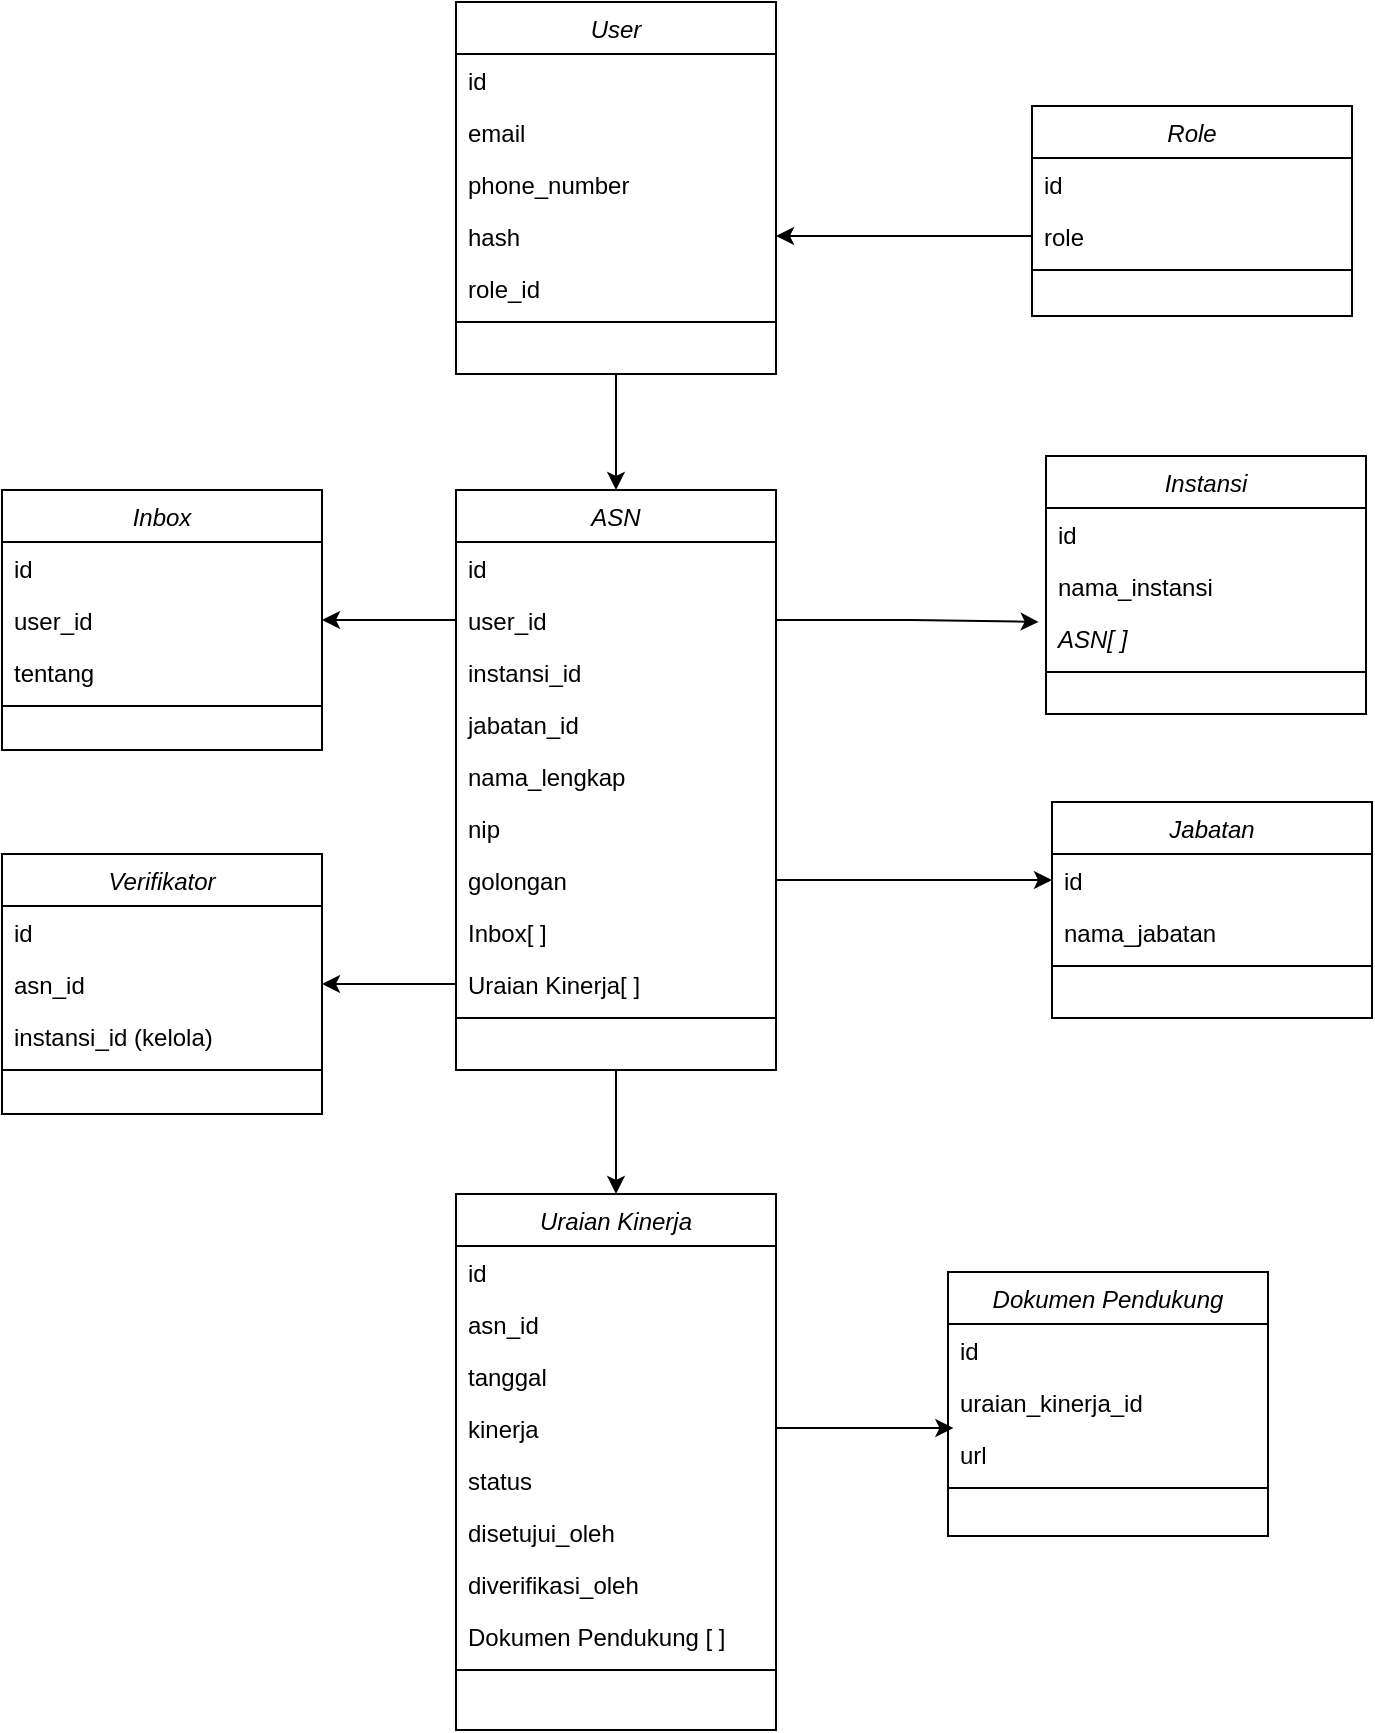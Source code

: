 <mxfile version="20.2.3" type="github">
  <diagram id="C5RBs43oDa-KdzZeNtuy" name="Page-1">
    <mxGraphModel dx="1880" dy="572" grid="0" gridSize="10" guides="1" tooltips="1" connect="1" arrows="1" fold="1" page="1" pageScale="1" pageWidth="827" pageHeight="1169" math="0" shadow="0">
      <root>
        <mxCell id="WIyWlLk6GJQsqaUBKTNV-0" />
        <mxCell id="WIyWlLk6GJQsqaUBKTNV-1" parent="WIyWlLk6GJQsqaUBKTNV-0" />
        <mxCell id="GMMMMJiVRLTbR4uVqP8N-80" style="edgeStyle=orthogonalEdgeStyle;rounded=0;orthogonalLoop=1;jettySize=auto;html=1;exitX=0.5;exitY=1;exitDx=0;exitDy=0;" edge="1" parent="WIyWlLk6GJQsqaUBKTNV-1" source="zkfFHV4jXpPFQw0GAbJ--0" target="GMMMMJiVRLTbR4uVqP8N-3">
          <mxGeometry relative="1" as="geometry">
            <mxPoint x="108" y="346" as="targetPoint" />
          </mxGeometry>
        </mxCell>
        <mxCell id="zkfFHV4jXpPFQw0GAbJ--0" value="User" style="swimlane;fontStyle=2;align=center;verticalAlign=top;childLayout=stackLayout;horizontal=1;startSize=26;horizontalStack=0;resizeParent=1;resizeLast=0;collapsible=1;marginBottom=0;rounded=0;shadow=0;strokeWidth=1;fillColor=none;" parent="WIyWlLk6GJQsqaUBKTNV-1" vertex="1">
          <mxGeometry x="32" y="147" width="160" height="186" as="geometry">
            <mxRectangle x="100" y="110" width="160" height="26" as="alternateBounds" />
          </mxGeometry>
        </mxCell>
        <mxCell id="zkfFHV4jXpPFQw0GAbJ--1" value="id" style="text;align=left;verticalAlign=top;spacingLeft=4;spacingRight=4;overflow=hidden;rotatable=0;points=[[0,0.5],[1,0.5]];portConstraint=eastwest;" parent="zkfFHV4jXpPFQw0GAbJ--0" vertex="1">
          <mxGeometry y="26" width="160" height="26" as="geometry" />
        </mxCell>
        <mxCell id="zkfFHV4jXpPFQw0GAbJ--2" value="email" style="text;align=left;verticalAlign=top;spacingLeft=4;spacingRight=4;overflow=hidden;rotatable=0;points=[[0,0.5],[1,0.5]];portConstraint=eastwest;rounded=0;shadow=0;html=0;" parent="zkfFHV4jXpPFQw0GAbJ--0" vertex="1">
          <mxGeometry y="52" width="160" height="26" as="geometry" />
        </mxCell>
        <mxCell id="GMMMMJiVRLTbR4uVqP8N-2" value="phone_number" style="text;align=left;verticalAlign=top;spacingLeft=4;spacingRight=4;overflow=hidden;rotatable=0;points=[[0,0.5],[1,0.5]];portConstraint=eastwest;rounded=0;shadow=0;html=0;" vertex="1" parent="zkfFHV4jXpPFQw0GAbJ--0">
          <mxGeometry y="78" width="160" height="26" as="geometry" />
        </mxCell>
        <mxCell id="GMMMMJiVRLTbR4uVqP8N-31" value="hash" style="text;align=left;verticalAlign=top;spacingLeft=4;spacingRight=4;overflow=hidden;rotatable=0;points=[[0,0.5],[1,0.5]];portConstraint=eastwest;rounded=0;shadow=0;html=0;" vertex="1" parent="zkfFHV4jXpPFQw0GAbJ--0">
          <mxGeometry y="104" width="160" height="26" as="geometry" />
        </mxCell>
        <mxCell id="GMMMMJiVRLTbR4uVqP8N-45" value="role_id" style="text;align=left;verticalAlign=top;spacingLeft=4;spacingRight=4;overflow=hidden;rotatable=0;points=[[0,0.5],[1,0.5]];portConstraint=eastwest;rounded=0;shadow=0;html=0;" vertex="1" parent="zkfFHV4jXpPFQw0GAbJ--0">
          <mxGeometry y="130" width="160" height="26" as="geometry" />
        </mxCell>
        <mxCell id="zkfFHV4jXpPFQw0GAbJ--4" value="" style="line;html=1;strokeWidth=1;align=left;verticalAlign=middle;spacingTop=-1;spacingLeft=3;spacingRight=3;rotatable=0;labelPosition=right;points=[];portConstraint=eastwest;" parent="zkfFHV4jXpPFQw0GAbJ--0" vertex="1">
          <mxGeometry y="156" width="160" height="8" as="geometry" />
        </mxCell>
        <mxCell id="GMMMMJiVRLTbR4uVqP8N-105" style="edgeStyle=orthogonalEdgeStyle;rounded=0;orthogonalLoop=1;jettySize=auto;html=1;exitX=0.5;exitY=1;exitDx=0;exitDy=0;" edge="1" parent="WIyWlLk6GJQsqaUBKTNV-1" source="GMMMMJiVRLTbR4uVqP8N-3" target="GMMMMJiVRLTbR4uVqP8N-13">
          <mxGeometry relative="1" as="geometry" />
        </mxCell>
        <mxCell id="GMMMMJiVRLTbR4uVqP8N-3" value="ASN" style="swimlane;fontStyle=2;align=center;verticalAlign=top;childLayout=stackLayout;horizontal=1;startSize=26;horizontalStack=0;resizeParent=1;resizeLast=0;collapsible=1;marginBottom=0;rounded=0;shadow=0;strokeWidth=1;fillColor=none;" vertex="1" parent="WIyWlLk6GJQsqaUBKTNV-1">
          <mxGeometry x="32" y="391" width="160" height="290" as="geometry">
            <mxRectangle x="100" y="110" width="160" height="26" as="alternateBounds" />
          </mxGeometry>
        </mxCell>
        <mxCell id="GMMMMJiVRLTbR4uVqP8N-4" value="id" style="text;align=left;verticalAlign=top;spacingLeft=4;spacingRight=4;overflow=hidden;rotatable=0;points=[[0,0.5],[1,0.5]];portConstraint=eastwest;" vertex="1" parent="GMMMMJiVRLTbR4uVqP8N-3">
          <mxGeometry y="26" width="160" height="26" as="geometry" />
        </mxCell>
        <mxCell id="GMMMMJiVRLTbR4uVqP8N-5" value="user_id" style="text;align=left;verticalAlign=top;spacingLeft=4;spacingRight=4;overflow=hidden;rotatable=0;points=[[0,0.5],[1,0.5]];portConstraint=eastwest;rounded=0;shadow=0;html=0;" vertex="1" parent="GMMMMJiVRLTbR4uVqP8N-3">
          <mxGeometry y="52" width="160" height="26" as="geometry" />
        </mxCell>
        <mxCell id="GMMMMJiVRLTbR4uVqP8N-29" value="instansi_id" style="text;align=left;verticalAlign=top;spacingLeft=4;spacingRight=4;overflow=hidden;rotatable=0;points=[[0,0.5],[1,0.5]];portConstraint=eastwest;rounded=0;shadow=0;html=0;" vertex="1" parent="GMMMMJiVRLTbR4uVqP8N-3">
          <mxGeometry y="78" width="160" height="26" as="geometry" />
        </mxCell>
        <mxCell id="GMMMMJiVRLTbR4uVqP8N-30" value="jabatan_id" style="text;align=left;verticalAlign=top;spacingLeft=4;spacingRight=4;overflow=hidden;rotatable=0;points=[[0,0.5],[1,0.5]];portConstraint=eastwest;rounded=0;shadow=0;html=0;" vertex="1" parent="GMMMMJiVRLTbR4uVqP8N-3">
          <mxGeometry y="104" width="160" height="26" as="geometry" />
        </mxCell>
        <mxCell id="GMMMMJiVRLTbR4uVqP8N-12" value="nama_lengkap" style="text;align=left;verticalAlign=top;spacingLeft=4;spacingRight=4;overflow=hidden;rotatable=0;points=[[0,0.5],[1,0.5]];portConstraint=eastwest;rounded=0;shadow=0;html=0;" vertex="1" parent="GMMMMJiVRLTbR4uVqP8N-3">
          <mxGeometry y="130" width="160" height="26" as="geometry" />
        </mxCell>
        <mxCell id="GMMMMJiVRLTbR4uVqP8N-6" value="nip" style="text;align=left;verticalAlign=top;spacingLeft=4;spacingRight=4;overflow=hidden;rotatable=0;points=[[0,0.5],[1,0.5]];portConstraint=eastwest;rounded=0;shadow=0;html=0;" vertex="1" parent="GMMMMJiVRLTbR4uVqP8N-3">
          <mxGeometry y="156" width="160" height="26" as="geometry" />
        </mxCell>
        <mxCell id="GMMMMJiVRLTbR4uVqP8N-10" value="golongan" style="text;align=left;verticalAlign=top;spacingLeft=4;spacingRight=4;overflow=hidden;rotatable=0;points=[[0,0.5],[1,0.5]];portConstraint=eastwest;rounded=0;shadow=0;html=0;" vertex="1" parent="GMMMMJiVRLTbR4uVqP8N-3">
          <mxGeometry y="182" width="160" height="26" as="geometry" />
        </mxCell>
        <mxCell id="GMMMMJiVRLTbR4uVqP8N-33" value="Inbox[ ]" style="text;align=left;verticalAlign=top;spacingLeft=4;spacingRight=4;overflow=hidden;rotatable=0;points=[[0,0.5],[1,0.5]];portConstraint=eastwest;rounded=0;shadow=0;html=0;" vertex="1" parent="GMMMMJiVRLTbR4uVqP8N-3">
          <mxGeometry y="208" width="160" height="26" as="geometry" />
        </mxCell>
        <mxCell id="GMMMMJiVRLTbR4uVqP8N-32" value="Uraian Kinerja[ ]" style="text;align=left;verticalAlign=top;spacingLeft=4;spacingRight=4;overflow=hidden;rotatable=0;points=[[0,0.5],[1,0.5]];portConstraint=eastwest;rounded=0;shadow=0;html=0;" vertex="1" parent="GMMMMJiVRLTbR4uVqP8N-3">
          <mxGeometry y="234" width="160" height="26" as="geometry" />
        </mxCell>
        <mxCell id="GMMMMJiVRLTbR4uVqP8N-8" value="" style="line;html=1;strokeWidth=1;align=left;verticalAlign=middle;spacingTop=-1;spacingLeft=3;spacingRight=3;rotatable=0;labelPosition=right;points=[];portConstraint=eastwest;" vertex="1" parent="GMMMMJiVRLTbR4uVqP8N-3">
          <mxGeometry y="260" width="160" height="8" as="geometry" />
        </mxCell>
        <mxCell id="GMMMMJiVRLTbR4uVqP8N-13" value="Uraian Kinerja" style="swimlane;fontStyle=2;align=center;verticalAlign=top;childLayout=stackLayout;horizontal=1;startSize=26;horizontalStack=0;resizeParent=1;resizeLast=0;collapsible=1;marginBottom=0;rounded=0;shadow=0;strokeWidth=1;fillColor=none;" vertex="1" parent="WIyWlLk6GJQsqaUBKTNV-1">
          <mxGeometry x="32" y="743" width="160" height="268" as="geometry">
            <mxRectangle x="100" y="110" width="160" height="26" as="alternateBounds" />
          </mxGeometry>
        </mxCell>
        <mxCell id="GMMMMJiVRLTbR4uVqP8N-14" value="id" style="text;align=left;verticalAlign=top;spacingLeft=4;spacingRight=4;overflow=hidden;rotatable=0;points=[[0,0.5],[1,0.5]];portConstraint=eastwest;" vertex="1" parent="GMMMMJiVRLTbR4uVqP8N-13">
          <mxGeometry y="26" width="160" height="26" as="geometry" />
        </mxCell>
        <mxCell id="GMMMMJiVRLTbR4uVqP8N-15" value="asn_id" style="text;align=left;verticalAlign=top;spacingLeft=4;spacingRight=4;overflow=hidden;rotatable=0;points=[[0,0.5],[1,0.5]];portConstraint=eastwest;rounded=0;shadow=0;html=0;" vertex="1" parent="GMMMMJiVRLTbR4uVqP8N-13">
          <mxGeometry y="52" width="160" height="26" as="geometry" />
        </mxCell>
        <mxCell id="GMMMMJiVRLTbR4uVqP8N-17" value="tanggal" style="text;align=left;verticalAlign=top;spacingLeft=4;spacingRight=4;overflow=hidden;rotatable=0;points=[[0,0.5],[1,0.5]];portConstraint=eastwest;rounded=0;shadow=0;html=0;" vertex="1" parent="GMMMMJiVRLTbR4uVqP8N-13">
          <mxGeometry y="78" width="160" height="26" as="geometry" />
        </mxCell>
        <mxCell id="GMMMMJiVRLTbR4uVqP8N-18" value="kinerja" style="text;align=left;verticalAlign=top;spacingLeft=4;spacingRight=4;overflow=hidden;rotatable=0;points=[[0,0.5],[1,0.5]];portConstraint=eastwest;rounded=0;shadow=0;html=0;" vertex="1" parent="GMMMMJiVRLTbR4uVqP8N-13">
          <mxGeometry y="104" width="160" height="26" as="geometry" />
        </mxCell>
        <mxCell id="GMMMMJiVRLTbR4uVqP8N-122" value="status" style="text;align=left;verticalAlign=top;spacingLeft=4;spacingRight=4;overflow=hidden;rotatable=0;points=[[0,0.5],[1,0.5]];portConstraint=eastwest;rounded=0;shadow=0;html=0;" vertex="1" parent="GMMMMJiVRLTbR4uVqP8N-13">
          <mxGeometry y="130" width="160" height="26" as="geometry" />
        </mxCell>
        <mxCell id="GMMMMJiVRLTbR4uVqP8N-123" value="disetujui_oleh" style="text;align=left;verticalAlign=top;spacingLeft=4;spacingRight=4;overflow=hidden;rotatable=0;points=[[0,0.5],[1,0.5]];portConstraint=eastwest;rounded=0;shadow=0;html=0;" vertex="1" parent="GMMMMJiVRLTbR4uVqP8N-13">
          <mxGeometry y="156" width="160" height="26" as="geometry" />
        </mxCell>
        <mxCell id="GMMMMJiVRLTbR4uVqP8N-120" value="diverifikasi_oleh" style="text;align=left;verticalAlign=top;spacingLeft=4;spacingRight=4;overflow=hidden;rotatable=0;points=[[0,0.5],[1,0.5]];portConstraint=eastwest;rounded=0;shadow=0;html=0;" vertex="1" parent="GMMMMJiVRLTbR4uVqP8N-13">
          <mxGeometry y="182" width="160" height="26" as="geometry" />
        </mxCell>
        <mxCell id="GMMMMJiVRLTbR4uVqP8N-19" value="Dokumen Pendukung [ ]" style="text;align=left;verticalAlign=top;spacingLeft=4;spacingRight=4;overflow=hidden;rotatable=0;points=[[0,0.5],[1,0.5]];portConstraint=eastwest;rounded=0;shadow=0;html=0;" vertex="1" parent="GMMMMJiVRLTbR4uVqP8N-13">
          <mxGeometry y="208" width="160" height="26" as="geometry" />
        </mxCell>
        <mxCell id="GMMMMJiVRLTbR4uVqP8N-21" value="" style="line;html=1;strokeWidth=1;align=left;verticalAlign=middle;spacingTop=-1;spacingLeft=3;spacingRight=3;rotatable=0;labelPosition=right;points=[];portConstraint=eastwest;" vertex="1" parent="GMMMMJiVRLTbR4uVqP8N-13">
          <mxGeometry y="234" width="160" height="8" as="geometry" />
        </mxCell>
        <mxCell id="GMMMMJiVRLTbR4uVqP8N-23" value="Instansi" style="swimlane;fontStyle=2;align=center;verticalAlign=top;childLayout=stackLayout;horizontal=1;startSize=26;horizontalStack=0;resizeParent=1;resizeLast=0;collapsible=1;marginBottom=0;rounded=0;shadow=0;strokeWidth=1;fillColor=none;" vertex="1" parent="WIyWlLk6GJQsqaUBKTNV-1">
          <mxGeometry x="327" y="374" width="160" height="129" as="geometry">
            <mxRectangle x="100" y="110" width="160" height="26" as="alternateBounds" />
          </mxGeometry>
        </mxCell>
        <mxCell id="GMMMMJiVRLTbR4uVqP8N-24" value="id" style="text;align=left;verticalAlign=top;spacingLeft=4;spacingRight=4;overflow=hidden;rotatable=0;points=[[0,0.5],[1,0.5]];portConstraint=eastwest;" vertex="1" parent="GMMMMJiVRLTbR4uVqP8N-23">
          <mxGeometry y="26" width="160" height="26" as="geometry" />
        </mxCell>
        <mxCell id="GMMMMJiVRLTbR4uVqP8N-25" value="nama_instansi" style="text;align=left;verticalAlign=top;spacingLeft=4;spacingRight=4;overflow=hidden;rotatable=0;points=[[0,0.5],[1,0.5]];portConstraint=eastwest;rounded=0;shadow=0;html=0;" vertex="1" parent="GMMMMJiVRLTbR4uVqP8N-23">
          <mxGeometry y="52" width="160" height="26" as="geometry" />
        </mxCell>
        <mxCell id="GMMMMJiVRLTbR4uVqP8N-27" value="ASN[ ]" style="text;align=left;verticalAlign=top;spacingLeft=4;spacingRight=4;overflow=hidden;rotatable=0;points=[[0,0.5],[1,0.5]];portConstraint=eastwest;rounded=0;shadow=0;html=0;fontStyle=2" vertex="1" parent="GMMMMJiVRLTbR4uVqP8N-23">
          <mxGeometry y="78" width="160" height="26" as="geometry" />
        </mxCell>
        <mxCell id="GMMMMJiVRLTbR4uVqP8N-28" value="" style="line;html=1;strokeWidth=1;align=left;verticalAlign=middle;spacingTop=-1;spacingLeft=3;spacingRight=3;rotatable=0;labelPosition=right;points=[];portConstraint=eastwest;" vertex="1" parent="GMMMMJiVRLTbR4uVqP8N-23">
          <mxGeometry y="104" width="160" height="8" as="geometry" />
        </mxCell>
        <mxCell id="GMMMMJiVRLTbR4uVqP8N-57" value="Inbox" style="swimlane;fontStyle=2;align=center;verticalAlign=top;childLayout=stackLayout;horizontal=1;startSize=26;horizontalStack=0;resizeParent=1;resizeLast=0;collapsible=1;marginBottom=0;rounded=0;shadow=0;strokeWidth=1;fillColor=none;" vertex="1" parent="WIyWlLk6GJQsqaUBKTNV-1">
          <mxGeometry x="-195" y="391" width="160" height="130" as="geometry">
            <mxRectangle x="100" y="110" width="160" height="26" as="alternateBounds" />
          </mxGeometry>
        </mxCell>
        <mxCell id="GMMMMJiVRLTbR4uVqP8N-58" value="id" style="text;align=left;verticalAlign=top;spacingLeft=4;spacingRight=4;overflow=hidden;rotatable=0;points=[[0,0.5],[1,0.5]];portConstraint=eastwest;" vertex="1" parent="GMMMMJiVRLTbR4uVqP8N-57">
          <mxGeometry y="26" width="160" height="26" as="geometry" />
        </mxCell>
        <mxCell id="GMMMMJiVRLTbR4uVqP8N-59" value="user_id" style="text;align=left;verticalAlign=top;spacingLeft=4;spacingRight=4;overflow=hidden;rotatable=0;points=[[0,0.5],[1,0.5]];portConstraint=eastwest;rounded=0;shadow=0;html=0;" vertex="1" parent="GMMMMJiVRLTbR4uVqP8N-57">
          <mxGeometry y="52" width="160" height="26" as="geometry" />
        </mxCell>
        <mxCell id="GMMMMJiVRLTbR4uVqP8N-60" value="tentang" style="text;align=left;verticalAlign=top;spacingLeft=4;spacingRight=4;overflow=hidden;rotatable=0;points=[[0,0.5],[1,0.5]];portConstraint=eastwest;rounded=0;shadow=0;html=0;" vertex="1" parent="GMMMMJiVRLTbR4uVqP8N-57">
          <mxGeometry y="78" width="160" height="26" as="geometry" />
        </mxCell>
        <mxCell id="GMMMMJiVRLTbR4uVqP8N-64" value="" style="line;html=1;strokeWidth=1;align=left;verticalAlign=middle;spacingTop=-1;spacingLeft=3;spacingRight=3;rotatable=0;labelPosition=right;points=[];portConstraint=eastwest;" vertex="1" parent="GMMMMJiVRLTbR4uVqP8N-57">
          <mxGeometry y="104" width="160" height="8" as="geometry" />
        </mxCell>
        <mxCell id="GMMMMJiVRLTbR4uVqP8N-65" value="Role" style="swimlane;fontStyle=2;align=center;verticalAlign=top;childLayout=stackLayout;horizontal=1;startSize=26;horizontalStack=0;resizeParent=1;resizeLast=0;collapsible=1;marginBottom=0;rounded=0;shadow=0;strokeWidth=1;fillColor=none;" vertex="1" parent="WIyWlLk6GJQsqaUBKTNV-1">
          <mxGeometry x="320" y="199" width="160" height="105" as="geometry">
            <mxRectangle x="100" y="110" width="160" height="26" as="alternateBounds" />
          </mxGeometry>
        </mxCell>
        <mxCell id="GMMMMJiVRLTbR4uVqP8N-66" value="id" style="text;align=left;verticalAlign=top;spacingLeft=4;spacingRight=4;overflow=hidden;rotatable=0;points=[[0,0.5],[1,0.5]];portConstraint=eastwest;" vertex="1" parent="GMMMMJiVRLTbR4uVqP8N-65">
          <mxGeometry y="26" width="160" height="26" as="geometry" />
        </mxCell>
        <mxCell id="GMMMMJiVRLTbR4uVqP8N-67" value="role" style="text;align=left;verticalAlign=top;spacingLeft=4;spacingRight=4;overflow=hidden;rotatable=0;points=[[0,0.5],[1,0.5]];portConstraint=eastwest;rounded=0;shadow=0;html=0;" vertex="1" parent="GMMMMJiVRLTbR4uVqP8N-65">
          <mxGeometry y="52" width="160" height="26" as="geometry" />
        </mxCell>
        <mxCell id="GMMMMJiVRLTbR4uVqP8N-72" value="" style="line;html=1;strokeWidth=1;align=left;verticalAlign=middle;spacingTop=-1;spacingLeft=3;spacingRight=3;rotatable=0;labelPosition=right;points=[];portConstraint=eastwest;" vertex="1" parent="GMMMMJiVRLTbR4uVqP8N-65">
          <mxGeometry y="78" width="160" height="8" as="geometry" />
        </mxCell>
        <mxCell id="GMMMMJiVRLTbR4uVqP8N-86" value="Jabatan" style="swimlane;fontStyle=2;align=center;verticalAlign=top;childLayout=stackLayout;horizontal=1;startSize=26;horizontalStack=0;resizeParent=1;resizeLast=0;collapsible=1;marginBottom=0;rounded=0;shadow=0;strokeWidth=1;fillColor=none;" vertex="1" parent="WIyWlLk6GJQsqaUBKTNV-1">
          <mxGeometry x="330" y="547" width="160" height="108" as="geometry">
            <mxRectangle x="100" y="110" width="160" height="26" as="alternateBounds" />
          </mxGeometry>
        </mxCell>
        <mxCell id="GMMMMJiVRLTbR4uVqP8N-87" value="id" style="text;align=left;verticalAlign=top;spacingLeft=4;spacingRight=4;overflow=hidden;rotatable=0;points=[[0,0.5],[1,0.5]];portConstraint=eastwest;" vertex="1" parent="GMMMMJiVRLTbR4uVqP8N-86">
          <mxGeometry y="26" width="160" height="26" as="geometry" />
        </mxCell>
        <mxCell id="GMMMMJiVRLTbR4uVqP8N-88" value="nama_jabatan" style="text;align=left;verticalAlign=top;spacingLeft=4;spacingRight=4;overflow=hidden;rotatable=0;points=[[0,0.5],[1,0.5]];portConstraint=eastwest;rounded=0;shadow=0;html=0;" vertex="1" parent="GMMMMJiVRLTbR4uVqP8N-86">
          <mxGeometry y="52" width="160" height="26" as="geometry" />
        </mxCell>
        <mxCell id="GMMMMJiVRLTbR4uVqP8N-90" value="" style="line;html=1;strokeWidth=1;align=left;verticalAlign=middle;spacingTop=-1;spacingLeft=3;spacingRight=3;rotatable=0;labelPosition=right;points=[];portConstraint=eastwest;" vertex="1" parent="GMMMMJiVRLTbR4uVqP8N-86">
          <mxGeometry y="78" width="160" height="8" as="geometry" />
        </mxCell>
        <mxCell id="GMMMMJiVRLTbR4uVqP8N-91" style="edgeStyle=orthogonalEdgeStyle;rounded=0;orthogonalLoop=1;jettySize=auto;html=1;exitX=1;exitY=0.5;exitDx=0;exitDy=0;entryX=-0.023;entryY=0.19;entryDx=0;entryDy=0;entryPerimeter=0;" edge="1" parent="WIyWlLk6GJQsqaUBKTNV-1" source="GMMMMJiVRLTbR4uVqP8N-5" target="GMMMMJiVRLTbR4uVqP8N-27">
          <mxGeometry relative="1" as="geometry" />
        </mxCell>
        <mxCell id="GMMMMJiVRLTbR4uVqP8N-92" style="edgeStyle=orthogonalEdgeStyle;rounded=0;orthogonalLoop=1;jettySize=auto;html=1;entryX=0;entryY=0.5;entryDx=0;entryDy=0;" edge="1" parent="WIyWlLk6GJQsqaUBKTNV-1" source="GMMMMJiVRLTbR4uVqP8N-10" target="GMMMMJiVRLTbR4uVqP8N-87">
          <mxGeometry relative="1" as="geometry" />
        </mxCell>
        <mxCell id="GMMMMJiVRLTbR4uVqP8N-98" value="Verifikator" style="swimlane;fontStyle=2;align=center;verticalAlign=top;childLayout=stackLayout;horizontal=1;startSize=26;horizontalStack=0;resizeParent=1;resizeLast=0;collapsible=1;marginBottom=0;rounded=0;shadow=0;strokeWidth=1;fillColor=none;" vertex="1" parent="WIyWlLk6GJQsqaUBKTNV-1">
          <mxGeometry x="-195" y="573" width="160" height="130" as="geometry">
            <mxRectangle x="100" y="110" width="160" height="26" as="alternateBounds" />
          </mxGeometry>
        </mxCell>
        <mxCell id="GMMMMJiVRLTbR4uVqP8N-99" value="id" style="text;align=left;verticalAlign=top;spacingLeft=4;spacingRight=4;overflow=hidden;rotatable=0;points=[[0,0.5],[1,0.5]];portConstraint=eastwest;" vertex="1" parent="GMMMMJiVRLTbR4uVqP8N-98">
          <mxGeometry y="26" width="160" height="26" as="geometry" />
        </mxCell>
        <mxCell id="GMMMMJiVRLTbR4uVqP8N-102" value="asn_id" style="text;align=left;verticalAlign=top;spacingLeft=4;spacingRight=4;overflow=hidden;rotatable=0;points=[[0,0.5],[1,0.5]];portConstraint=eastwest;rounded=0;shadow=0;html=0;" vertex="1" parent="GMMMMJiVRLTbR4uVqP8N-98">
          <mxGeometry y="52" width="160" height="26" as="geometry" />
        </mxCell>
        <mxCell id="GMMMMJiVRLTbR4uVqP8N-101" value="instansi_id (kelola)" style="text;align=left;verticalAlign=top;spacingLeft=4;spacingRight=4;overflow=hidden;rotatable=0;points=[[0,0.5],[1,0.5]];portConstraint=eastwest;rounded=0;shadow=0;html=0;" vertex="1" parent="GMMMMJiVRLTbR4uVqP8N-98">
          <mxGeometry y="78" width="160" height="26" as="geometry" />
        </mxCell>
        <mxCell id="GMMMMJiVRLTbR4uVqP8N-104" value="" style="line;html=1;strokeWidth=1;align=left;verticalAlign=middle;spacingTop=-1;spacingLeft=3;spacingRight=3;rotatable=0;labelPosition=right;points=[];portConstraint=eastwest;" vertex="1" parent="GMMMMJiVRLTbR4uVqP8N-98">
          <mxGeometry y="104" width="160" height="8" as="geometry" />
        </mxCell>
        <mxCell id="GMMMMJiVRLTbR4uVqP8N-109" style="edgeStyle=orthogonalEdgeStyle;rounded=0;orthogonalLoop=1;jettySize=auto;html=1;entryX=1;entryY=0.5;entryDx=0;entryDy=0;" edge="1" parent="WIyWlLk6GJQsqaUBKTNV-1" source="GMMMMJiVRLTbR4uVqP8N-5" target="GMMMMJiVRLTbR4uVqP8N-57">
          <mxGeometry relative="1" as="geometry" />
        </mxCell>
        <mxCell id="GMMMMJiVRLTbR4uVqP8N-111" style="edgeStyle=orthogonalEdgeStyle;rounded=0;orthogonalLoop=1;jettySize=auto;html=1;entryX=1;entryY=0.5;entryDx=0;entryDy=0;" edge="1" parent="WIyWlLk6GJQsqaUBKTNV-1" source="GMMMMJiVRLTbR4uVqP8N-32" target="GMMMMJiVRLTbR4uVqP8N-102">
          <mxGeometry relative="1" as="geometry" />
        </mxCell>
        <mxCell id="GMMMMJiVRLTbR4uVqP8N-112" style="edgeStyle=orthogonalEdgeStyle;rounded=0;orthogonalLoop=1;jettySize=auto;html=1;exitX=0;exitY=0.5;exitDx=0;exitDy=0;entryX=1;entryY=0.5;entryDx=0;entryDy=0;" edge="1" parent="WIyWlLk6GJQsqaUBKTNV-1" source="GMMMMJiVRLTbR4uVqP8N-67" target="GMMMMJiVRLTbR4uVqP8N-31">
          <mxGeometry relative="1" as="geometry" />
        </mxCell>
        <mxCell id="GMMMMJiVRLTbR4uVqP8N-113" value="Dokumen Pendukung" style="swimlane;fontStyle=2;align=center;verticalAlign=top;childLayout=stackLayout;horizontal=1;startSize=26;horizontalStack=0;resizeParent=1;resizeLast=0;collapsible=1;marginBottom=0;rounded=0;shadow=0;strokeWidth=1;fillColor=none;" vertex="1" parent="WIyWlLk6GJQsqaUBKTNV-1">
          <mxGeometry x="278" y="782" width="160" height="132" as="geometry">
            <mxRectangle x="100" y="110" width="160" height="26" as="alternateBounds" />
          </mxGeometry>
        </mxCell>
        <mxCell id="GMMMMJiVRLTbR4uVqP8N-114" value="id" style="text;align=left;verticalAlign=top;spacingLeft=4;spacingRight=4;overflow=hidden;rotatable=0;points=[[0,0.5],[1,0.5]];portConstraint=eastwest;" vertex="1" parent="GMMMMJiVRLTbR4uVqP8N-113">
          <mxGeometry y="26" width="160" height="26" as="geometry" />
        </mxCell>
        <mxCell id="GMMMMJiVRLTbR4uVqP8N-115" value="uraian_kinerja_id" style="text;align=left;verticalAlign=top;spacingLeft=4;spacingRight=4;overflow=hidden;rotatable=0;points=[[0,0.5],[1,0.5]];portConstraint=eastwest;rounded=0;shadow=0;html=0;" vertex="1" parent="GMMMMJiVRLTbR4uVqP8N-113">
          <mxGeometry y="52" width="160" height="26" as="geometry" />
        </mxCell>
        <mxCell id="GMMMMJiVRLTbR4uVqP8N-116" value="url" style="text;align=left;verticalAlign=top;spacingLeft=4;spacingRight=4;overflow=hidden;rotatable=0;points=[[0,0.5],[1,0.5]];portConstraint=eastwest;rounded=0;shadow=0;html=0;" vertex="1" parent="GMMMMJiVRLTbR4uVqP8N-113">
          <mxGeometry y="78" width="160" height="26" as="geometry" />
        </mxCell>
        <mxCell id="GMMMMJiVRLTbR4uVqP8N-119" value="" style="line;html=1;strokeWidth=1;align=left;verticalAlign=middle;spacingTop=-1;spacingLeft=3;spacingRight=3;rotatable=0;labelPosition=right;points=[];portConstraint=eastwest;" vertex="1" parent="GMMMMJiVRLTbR4uVqP8N-113">
          <mxGeometry y="104" width="160" height="8" as="geometry" />
        </mxCell>
        <mxCell id="GMMMMJiVRLTbR4uVqP8N-121" style="edgeStyle=orthogonalEdgeStyle;rounded=0;orthogonalLoop=1;jettySize=auto;html=1;" edge="1" parent="WIyWlLk6GJQsqaUBKTNV-1" source="GMMMMJiVRLTbR4uVqP8N-18">
          <mxGeometry relative="1" as="geometry">
            <mxPoint x="280.697" y="860" as="targetPoint" />
          </mxGeometry>
        </mxCell>
      </root>
    </mxGraphModel>
  </diagram>
</mxfile>
